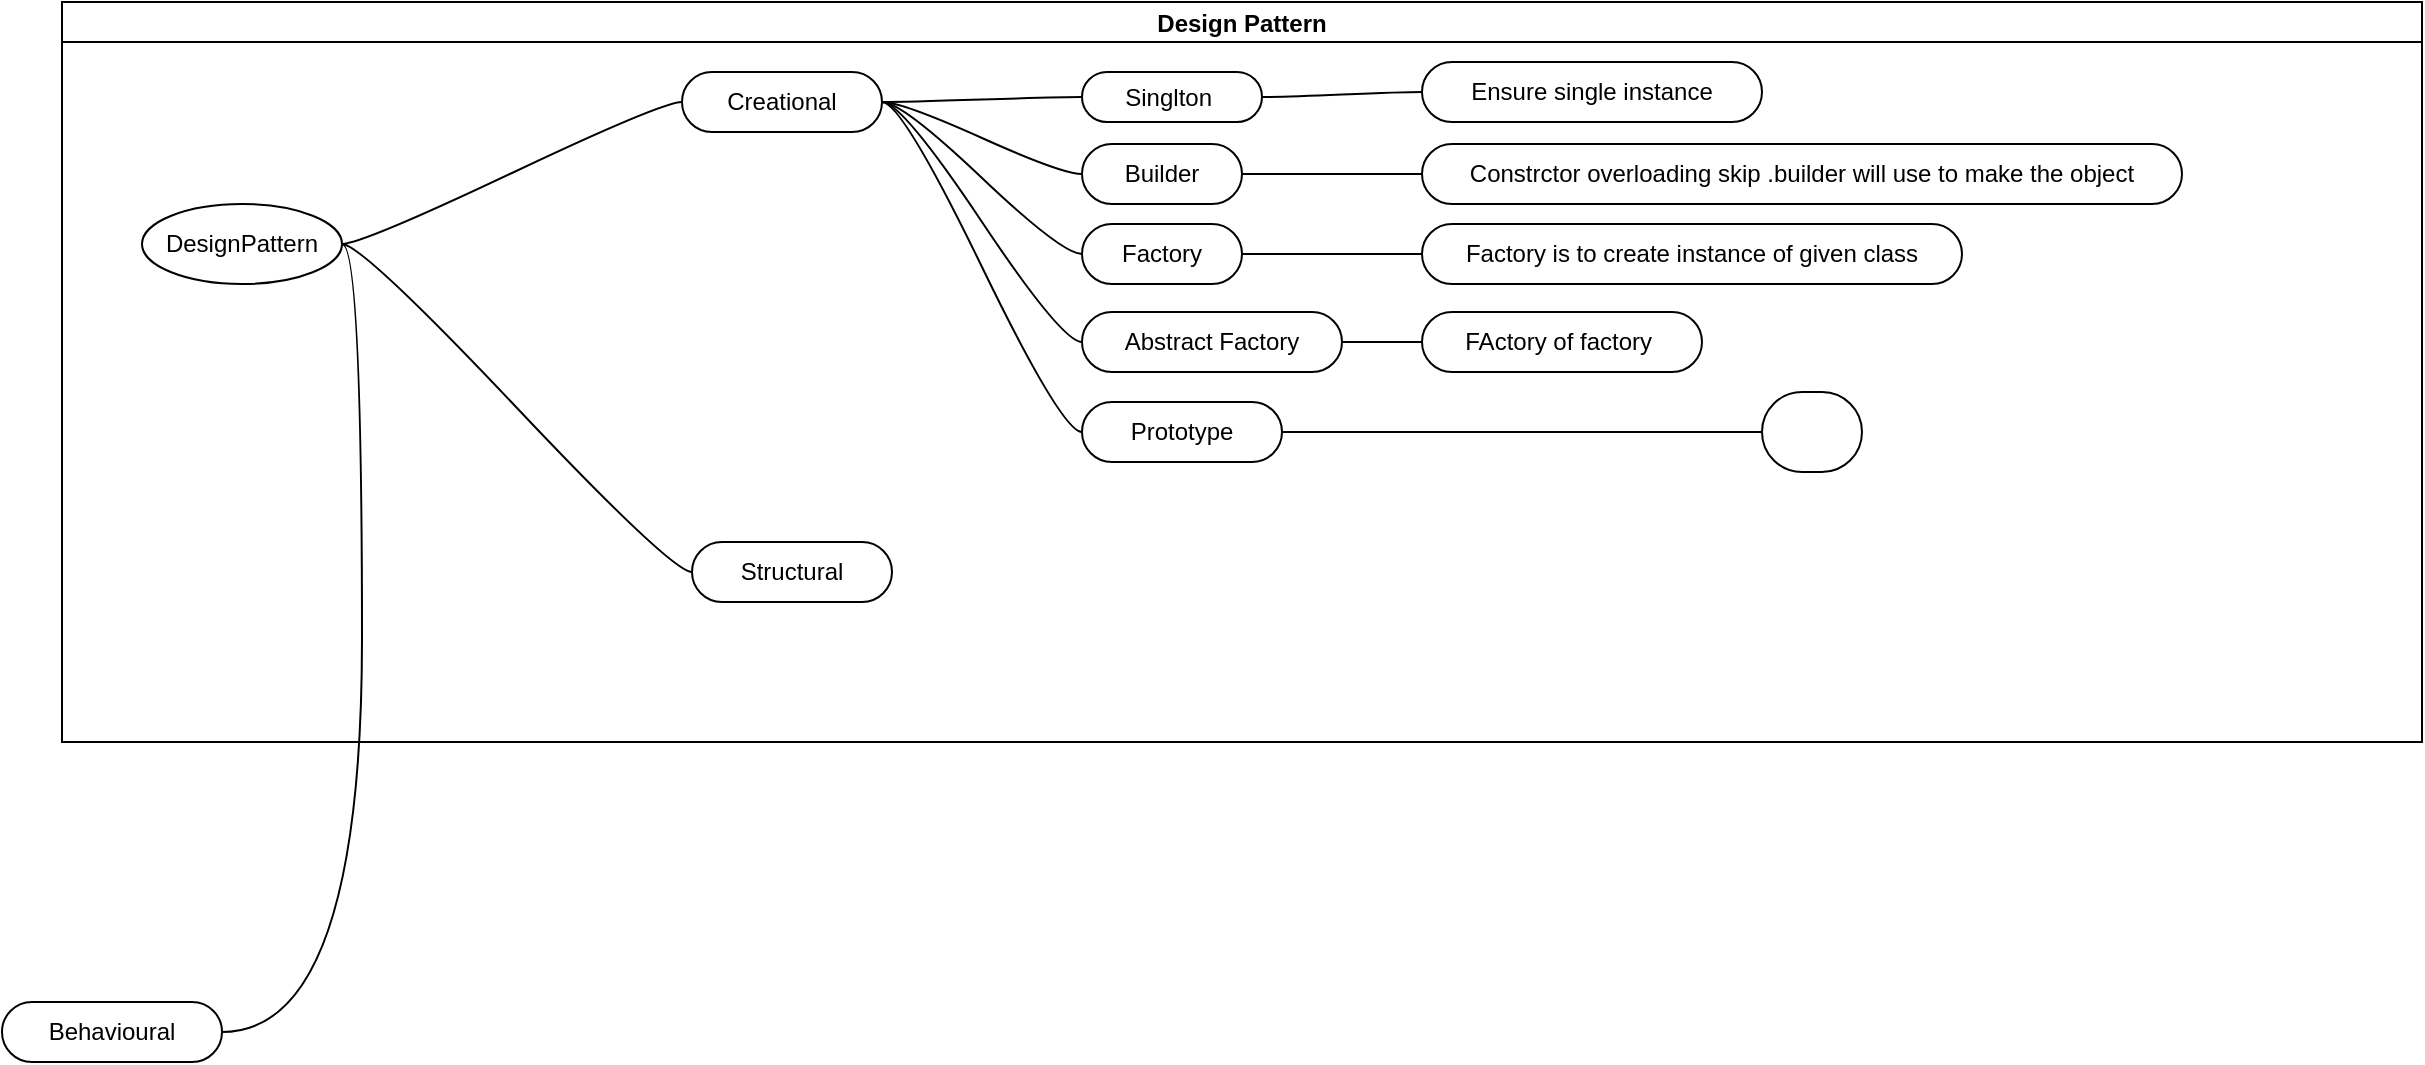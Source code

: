 <mxfile>
    <diagram id="k3m6Spkh9dBid9UbC8xi" name="Page-1">
        <mxGraphModel dx="716" dy="323" grid="1" gridSize="10" guides="1" tooltips="1" connect="1" arrows="1" fold="1" page="1" pageScale="1" pageWidth="850" pageHeight="1100" math="0" shadow="0">
            <root>
                <mxCell id="0"/>
                <mxCell id="1" parent="0"/>
                <mxCell id="2" value="Design Pattern" style="swimlane;startSize=20;horizontal=1;containerType=tree;" parent="1" vertex="1">
                    <mxGeometry x="390" y="30" width="1180" height="370" as="geometry"/>
                </mxCell>
                <mxCell id="3" value="" style="edgeStyle=entityRelationEdgeStyle;startArrow=none;endArrow=none;segment=10;curved=1;sourcePerimeterSpacing=0;targetPerimeterSpacing=0;" parent="2" source="7" target="8" edge="1">
                    <mxGeometry relative="1" as="geometry"/>
                </mxCell>
                <mxCell id="13" style="edgeStyle=entityRelationEdgeStyle;html=1;startArrow=none;endArrow=none;segment=10;curved=1;sourcePerimeterSpacing=0;targetPerimeterSpacing=0;entryX=0;entryY=0.5;entryDx=0;entryDy=0;" parent="2" source="7" target="12" edge="1">
                    <mxGeometry relative="1" as="geometry"/>
                </mxCell>
                <mxCell id="7" value="DesignPattern" style="ellipse;whiteSpace=wrap;html=1;align=center;treeFolding=1;treeMoving=1;newEdgeStyle={&quot;edgeStyle&quot;:&quot;entityRelationEdgeStyle&quot;,&quot;startArrow&quot;:&quot;none&quot;,&quot;endArrow&quot;:&quot;none&quot;,&quot;segment&quot;:10,&quot;curved&quot;:1,&quot;sourcePerimeterSpacing&quot;:0,&quot;targetPerimeterSpacing&quot;:0};" parent="2" vertex="1">
                    <mxGeometry x="40" y="101" width="100" height="40" as="geometry"/>
                </mxCell>
                <mxCell id="8" value="Creational" style="whiteSpace=wrap;html=1;rounded=1;arcSize=50;align=center;verticalAlign=middle;strokeWidth=1;autosize=1;spacing=4;treeFolding=1;treeMoving=1;newEdgeStyle={&quot;edgeStyle&quot;:&quot;entityRelationEdgeStyle&quot;,&quot;startArrow&quot;:&quot;none&quot;,&quot;endArrow&quot;:&quot;none&quot;,&quot;segment&quot;:10,&quot;curved&quot;:1,&quot;sourcePerimeterSpacing&quot;:0,&quot;targetPerimeterSpacing&quot;:0};" parent="2" vertex="1">
                    <mxGeometry x="310" y="35" width="100" height="30" as="geometry"/>
                </mxCell>
                <mxCell id="12" value="Structural" style="whiteSpace=wrap;html=1;rounded=1;arcSize=50;align=center;verticalAlign=middle;strokeWidth=1;autosize=1;spacing=4;treeFolding=1;treeMoving=1;newEdgeStyle={&quot;edgeStyle&quot;:&quot;entityRelationEdgeStyle&quot;,&quot;startArrow&quot;:&quot;none&quot;,&quot;endArrow&quot;:&quot;none&quot;,&quot;segment&quot;:10,&quot;curved&quot;:1,&quot;sourcePerimeterSpacing&quot;:0,&quot;targetPerimeterSpacing&quot;:0};" parent="2" vertex="1">
                    <mxGeometry x="315" y="270" width="100" height="30" as="geometry"/>
                </mxCell>
                <mxCell id="15" value="" style="edgeStyle=entityRelationEdgeStyle;startArrow=none;endArrow=none;segment=10;curved=1;sourcePerimeterSpacing=0;targetPerimeterSpacing=0;" parent="2" source="8" target="16" edge="1">
                    <mxGeometry relative="1" as="geometry">
                        <mxPoint x="180" y="221" as="sourcePoint"/>
                    </mxGeometry>
                </mxCell>
                <mxCell id="16" value="Singlton&amp;nbsp;" style="whiteSpace=wrap;html=1;rounded=1;arcSize=50;align=center;verticalAlign=middle;strokeWidth=1;autosize=1;spacing=4;treeFolding=1;treeMoving=1;newEdgeStyle={&quot;edgeStyle&quot;:&quot;entityRelationEdgeStyle&quot;,&quot;startArrow&quot;:&quot;none&quot;,&quot;endArrow&quot;:&quot;none&quot;,&quot;segment&quot;:10,&quot;curved&quot;:1,&quot;sourcePerimeterSpacing&quot;:0,&quot;targetPerimeterSpacing&quot;:0};" parent="2" vertex="1">
                    <mxGeometry x="510" y="35" width="90" height="25" as="geometry"/>
                </mxCell>
                <mxCell id="17" value="" style="edgeStyle=entityRelationEdgeStyle;startArrow=none;endArrow=none;segment=10;curved=1;sourcePerimeterSpacing=0;targetPerimeterSpacing=0;" parent="2" source="8" target="18" edge="1">
                    <mxGeometry relative="1" as="geometry">
                        <mxPoint x="200" y="161" as="sourcePoint"/>
                    </mxGeometry>
                </mxCell>
                <mxCell id="18" value="Builder" style="whiteSpace=wrap;html=1;rounded=1;arcSize=50;align=center;verticalAlign=middle;strokeWidth=1;autosize=1;spacing=4;treeFolding=1;treeMoving=1;newEdgeStyle={&quot;edgeStyle&quot;:&quot;entityRelationEdgeStyle&quot;,&quot;startArrow&quot;:&quot;none&quot;,&quot;endArrow&quot;:&quot;none&quot;,&quot;segment&quot;:10,&quot;curved&quot;:1,&quot;sourcePerimeterSpacing&quot;:0,&quot;targetPerimeterSpacing&quot;:0};" parent="2" vertex="1">
                    <mxGeometry x="510" y="71" width="80" height="30" as="geometry"/>
                </mxCell>
                <mxCell id="LmH8z1FET9_ghbf63r6a-18" value="" style="edgeStyle=entityRelationEdgeStyle;startArrow=none;endArrow=none;segment=10;curved=1;sourcePerimeterSpacing=0;targetPerimeterSpacing=0;" edge="1" target="LmH8z1FET9_ghbf63r6a-19" source="8" parent="2">
                    <mxGeometry relative="1" as="geometry">
                        <mxPoint x="200" y="151" as="sourcePoint"/>
                    </mxGeometry>
                </mxCell>
                <mxCell id="LmH8z1FET9_ghbf63r6a-19" value="Factory" style="whiteSpace=wrap;html=1;rounded=1;arcSize=50;align=center;verticalAlign=middle;strokeWidth=1;autosize=1;spacing=4;treeFolding=1;treeMoving=1;newEdgeStyle={&quot;edgeStyle&quot;:&quot;entityRelationEdgeStyle&quot;,&quot;startArrow&quot;:&quot;none&quot;,&quot;endArrow&quot;:&quot;none&quot;,&quot;segment&quot;:10,&quot;curved&quot;:1,&quot;sourcePerimeterSpacing&quot;:0,&quot;targetPerimeterSpacing&quot;:0};" vertex="1" parent="2">
                    <mxGeometry x="510" y="111" width="80" height="30" as="geometry"/>
                </mxCell>
                <mxCell id="LmH8z1FET9_ghbf63r6a-21" value="" style="edgeStyle=entityRelationEdgeStyle;startArrow=none;endArrow=none;segment=10;curved=1;sourcePerimeterSpacing=0;targetPerimeterSpacing=0;" edge="1" target="LmH8z1FET9_ghbf63r6a-22" source="8" parent="2">
                    <mxGeometry relative="1" as="geometry">
                        <mxPoint x="200" y="151" as="sourcePoint"/>
                    </mxGeometry>
                </mxCell>
                <mxCell id="LmH8z1FET9_ghbf63r6a-22" value="Abstract Factory" style="whiteSpace=wrap;html=1;rounded=1;arcSize=50;align=center;verticalAlign=middle;strokeWidth=1;autosize=1;spacing=4;treeFolding=1;treeMoving=1;newEdgeStyle={&quot;edgeStyle&quot;:&quot;entityRelationEdgeStyle&quot;,&quot;startArrow&quot;:&quot;none&quot;,&quot;endArrow&quot;:&quot;none&quot;,&quot;segment&quot;:10,&quot;curved&quot;:1,&quot;sourcePerimeterSpacing&quot;:0,&quot;targetPerimeterSpacing&quot;:0};" vertex="1" parent="2">
                    <mxGeometry x="510" y="155" width="130" height="30" as="geometry"/>
                </mxCell>
                <mxCell id="LmH8z1FET9_ghbf63r6a-23" value="" style="edgeStyle=entityRelationEdgeStyle;startArrow=none;endArrow=none;segment=10;curved=1;sourcePerimeterSpacing=0;targetPerimeterSpacing=0;" edge="1" target="LmH8z1FET9_ghbf63r6a-24" source="8" parent="2">
                    <mxGeometry relative="1" as="geometry">
                        <mxPoint x="470" y="80" as="sourcePoint"/>
                    </mxGeometry>
                </mxCell>
                <mxCell id="LmH8z1FET9_ghbf63r6a-24" value="Prototype" style="whiteSpace=wrap;html=1;rounded=1;arcSize=50;align=center;verticalAlign=middle;strokeWidth=1;autosize=1;spacing=4;treeFolding=1;treeMoving=1;newEdgeStyle={&quot;edgeStyle&quot;:&quot;entityRelationEdgeStyle&quot;,&quot;startArrow&quot;:&quot;none&quot;,&quot;endArrow&quot;:&quot;none&quot;,&quot;segment&quot;:10,&quot;curved&quot;:1,&quot;sourcePerimeterSpacing&quot;:0,&quot;targetPerimeterSpacing&quot;:0};" vertex="1" parent="2">
                    <mxGeometry x="510" y="200" width="100" height="30" as="geometry"/>
                </mxCell>
                <mxCell id="LmH8z1FET9_ghbf63r6a-25" value="" style="edgeStyle=entityRelationEdgeStyle;startArrow=none;endArrow=none;segment=10;curved=1;sourcePerimeterSpacing=0;targetPerimeterSpacing=0;" edge="1" target="LmH8z1FET9_ghbf63r6a-26" source="16" parent="2">
                    <mxGeometry relative="1" as="geometry">
                        <mxPoint x="470" y="80" as="sourcePoint"/>
                    </mxGeometry>
                </mxCell>
                <mxCell id="LmH8z1FET9_ghbf63r6a-26" value="Ensure single instance" style="whiteSpace=wrap;html=1;rounded=1;arcSize=50;align=center;verticalAlign=middle;strokeWidth=1;autosize=1;spacing=4;treeFolding=1;treeMoving=1;newEdgeStyle={&quot;edgeStyle&quot;:&quot;entityRelationEdgeStyle&quot;,&quot;startArrow&quot;:&quot;none&quot;,&quot;endArrow&quot;:&quot;none&quot;,&quot;segment&quot;:10,&quot;curved&quot;:1,&quot;sourcePerimeterSpacing&quot;:0,&quot;targetPerimeterSpacing&quot;:0};" vertex="1" parent="2">
                    <mxGeometry x="680" y="30" width="170" height="30" as="geometry"/>
                </mxCell>
                <mxCell id="LmH8z1FET9_ghbf63r6a-27" value="" style="edgeStyle=entityRelationEdgeStyle;startArrow=none;endArrow=none;segment=10;curved=1;sourcePerimeterSpacing=0;targetPerimeterSpacing=0;" edge="1" target="LmH8z1FET9_ghbf63r6a-28" source="18" parent="2">
                    <mxGeometry relative="1" as="geometry">
                        <mxPoint x="470" y="80" as="sourcePoint"/>
                    </mxGeometry>
                </mxCell>
                <mxCell id="LmH8z1FET9_ghbf63r6a-28" value="Constrctor overloading skip .builder will use to make the object" style="whiteSpace=wrap;html=1;rounded=1;arcSize=50;align=center;verticalAlign=middle;strokeWidth=1;autosize=1;spacing=4;treeFolding=1;treeMoving=1;newEdgeStyle={&quot;edgeStyle&quot;:&quot;entityRelationEdgeStyle&quot;,&quot;startArrow&quot;:&quot;none&quot;,&quot;endArrow&quot;:&quot;none&quot;,&quot;segment&quot;:10,&quot;curved&quot;:1,&quot;sourcePerimeterSpacing&quot;:0,&quot;targetPerimeterSpacing&quot;:0};" vertex="1" parent="2">
                    <mxGeometry x="680" y="71" width="380" height="30" as="geometry"/>
                </mxCell>
                <mxCell id="LmH8z1FET9_ghbf63r6a-29" value="" style="edgeStyle=entityRelationEdgeStyle;startArrow=none;endArrow=none;segment=10;curved=1;sourcePerimeterSpacing=0;targetPerimeterSpacing=0;" edge="1" target="LmH8z1FET9_ghbf63r6a-30" source="LmH8z1FET9_ghbf63r6a-19" parent="2">
                    <mxGeometry relative="1" as="geometry">
                        <mxPoint x="590" y="80" as="sourcePoint"/>
                    </mxGeometry>
                </mxCell>
                <mxCell id="LmH8z1FET9_ghbf63r6a-30" value="Factory is to create instance of given class" style="whiteSpace=wrap;html=1;rounded=1;arcSize=50;align=center;verticalAlign=middle;strokeWidth=1;autosize=1;spacing=4;treeFolding=1;treeMoving=1;newEdgeStyle={&quot;edgeStyle&quot;:&quot;entityRelationEdgeStyle&quot;,&quot;startArrow&quot;:&quot;none&quot;,&quot;endArrow&quot;:&quot;none&quot;,&quot;segment&quot;:10,&quot;curved&quot;:1,&quot;sourcePerimeterSpacing&quot;:0,&quot;targetPerimeterSpacing&quot;:0};" vertex="1" parent="2">
                    <mxGeometry x="680" y="111" width="270" height="30" as="geometry"/>
                </mxCell>
                <mxCell id="LmH8z1FET9_ghbf63r6a-31" value="" style="edgeStyle=entityRelationEdgeStyle;startArrow=none;endArrow=none;segment=10;curved=1;sourcePerimeterSpacing=0;targetPerimeterSpacing=0;" edge="1" target="LmH8z1FET9_ghbf63r6a-32" source="LmH8z1FET9_ghbf63r6a-22" parent="2">
                    <mxGeometry relative="1" as="geometry">
                        <mxPoint x="800" y="80" as="sourcePoint"/>
                    </mxGeometry>
                </mxCell>
                <mxCell id="LmH8z1FET9_ghbf63r6a-32" value="FActory of factory&amp;nbsp;&lt;br&gt;" style="whiteSpace=wrap;html=1;rounded=1;arcSize=50;align=center;verticalAlign=middle;strokeWidth=1;autosize=1;spacing=4;treeFolding=1;treeMoving=1;newEdgeStyle={&quot;edgeStyle&quot;:&quot;entityRelationEdgeStyle&quot;,&quot;startArrow&quot;:&quot;none&quot;,&quot;endArrow&quot;:&quot;none&quot;,&quot;segment&quot;:10,&quot;curved&quot;:1,&quot;sourcePerimeterSpacing&quot;:0,&quot;targetPerimeterSpacing&quot;:0};" vertex="1" parent="2">
                    <mxGeometry x="680" y="155" width="140" height="30" as="geometry"/>
                </mxCell>
                <mxCell id="LmH8z1FET9_ghbf63r6a-33" value="" style="edgeStyle=entityRelationEdgeStyle;startArrow=none;endArrow=none;segment=10;curved=1;sourcePerimeterSpacing=0;targetPerimeterSpacing=0;" edge="1" target="LmH8z1FET9_ghbf63r6a-34" source="LmH8z1FET9_ghbf63r6a-24" parent="2">
                    <mxGeometry relative="1" as="geometry">
                        <mxPoint x="800" y="80" as="sourcePoint"/>
                    </mxGeometry>
                </mxCell>
                <mxCell id="LmH8z1FET9_ghbf63r6a-34" value="" style="whiteSpace=wrap;html=1;rounded=1;arcSize=50;align=center;verticalAlign=middle;strokeWidth=1;autosize=1;spacing=4;treeFolding=1;treeMoving=1;newEdgeStyle={&quot;edgeStyle&quot;:&quot;entityRelationEdgeStyle&quot;,&quot;startArrow&quot;:&quot;none&quot;,&quot;endArrow&quot;:&quot;none&quot;,&quot;segment&quot;:10,&quot;curved&quot;:1,&quot;sourcePerimeterSpacing&quot;:0,&quot;targetPerimeterSpacing&quot;:0};" vertex="1" parent="2">
                    <mxGeometry x="850" y="195" width="50" height="40" as="geometry"/>
                </mxCell>
                <mxCell id="10" value="Behavioural" style="whiteSpace=wrap;html=1;rounded=1;arcSize=50;align=center;verticalAlign=middle;strokeWidth=1;autosize=1;spacing=4;treeFolding=1;treeMoving=1;newEdgeStyle={&quot;edgeStyle&quot;:&quot;entityRelationEdgeStyle&quot;,&quot;startArrow&quot;:&quot;none&quot;,&quot;endArrow&quot;:&quot;none&quot;,&quot;segment&quot;:10,&quot;curved&quot;:1,&quot;sourcePerimeterSpacing&quot;:0,&quot;targetPerimeterSpacing&quot;:0};" parent="1" vertex="1">
                    <mxGeometry x="360" y="530" width="110" height="30" as="geometry"/>
                </mxCell>
                <mxCell id="5" value="" style="edgeStyle=entityRelationEdgeStyle;startArrow=none;endArrow=none;segment=10;curved=1;sourcePerimeterSpacing=0;targetPerimeterSpacing=0;" parent="1" source="7" target="10" edge="1">
                    <mxGeometry relative="1" as="geometry"/>
                </mxCell>
            </root>
        </mxGraphModel>
    </diagram>
    <diagram id="_M9owkSZ9uFTVcJhYYM3" name="Page-2">
        <mxGraphModel dx="716" dy="1423" grid="1" gridSize="10" guides="1" tooltips="1" connect="1" arrows="1" fold="1" page="1" pageScale="1" pageWidth="850" pageHeight="1100" math="0" shadow="0">
            <root>
                <mxCell id="0"/>
                <mxCell id="1" parent="0"/>
                <mxCell id="U7QPPontlHK9aGTfzfoU-1" value="" style="shape=image;imageAspect=0;aspect=fixed;verticalLabelPosition=bottom;verticalAlign=top;image=https://miro.medium.com/v2/resize:fit:828/format:webp/1*hi4b3R4WqzWCRFXOqCsRQQ.jpeg;" parent="1" vertex="1">
                    <mxGeometry x="90" y="-10" width="492" height="520" as="geometry"/>
                </mxCell>
            </root>
        </mxGraphModel>
    </diagram>
</mxfile>